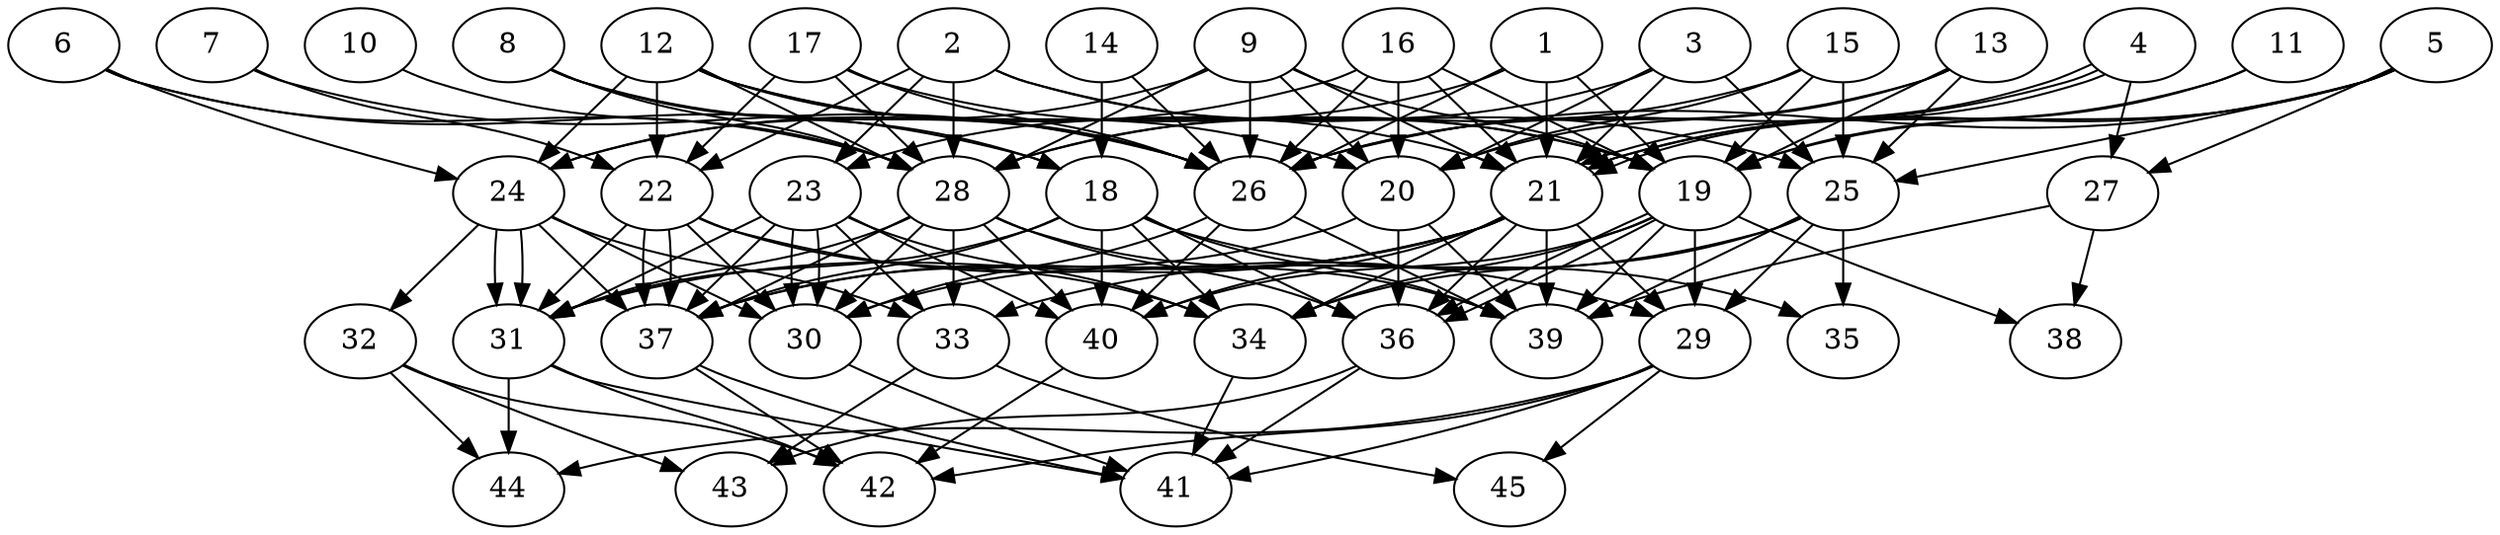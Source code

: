 // DAG automatically generated by daggen at Thu Oct  3 14:07:24 2019
// ./daggen --dot -n 45 --ccr 0.5 --fat 0.7 --regular 0.5 --density 0.7 --mindata 5242880 --maxdata 52428800 
digraph G {
  1 [size="38025216", alpha="0.14", expect_size="19012608"] 
  1 -> 19 [size ="19012608"]
  1 -> 21 [size ="19012608"]
  1 -> 23 [size ="19012608"]
  1 -> 26 [size ="19012608"]
  2 [size="47613952", alpha="0.07", expect_size="23806976"] 
  2 -> 19 [size ="23806976"]
  2 -> 22 [size ="23806976"]
  2 -> 23 [size ="23806976"]
  2 -> 25 [size ="23806976"]
  2 -> 28 [size ="23806976"]
  3 [size="48025600", alpha="0.20", expect_size="24012800"] 
  3 -> 20 [size ="24012800"]
  3 -> 21 [size ="24012800"]
  3 -> 25 [size ="24012800"]
  3 -> 28 [size ="24012800"]
  4 [size="80728064", alpha="0.07", expect_size="40364032"] 
  4 -> 21 [size ="40364032"]
  4 -> 21 [size ="40364032"]
  4 -> 26 [size ="40364032"]
  4 -> 27 [size ="40364032"]
  5 [size="19212288", alpha="0.11", expect_size="9606144"] 
  5 -> 19 [size ="9606144"]
  5 -> 21 [size ="9606144"]
  5 -> 25 [size ="9606144"]
  5 -> 26 [size ="9606144"]
  5 -> 27 [size ="9606144"]
  6 [size="81094656", alpha="0.08", expect_size="40547328"] 
  6 -> 18 [size ="40547328"]
  6 -> 24 [size ="40547328"]
  6 -> 28 [size ="40547328"]
  7 [size="100597760", alpha="0.15", expect_size="50298880"] 
  7 -> 22 [size ="50298880"]
  7 -> 26 [size ="50298880"]
  8 [size="43194368", alpha="0.19", expect_size="21597184"] 
  8 -> 18 [size ="21597184"]
  8 -> 26 [size ="21597184"]
  8 -> 28 [size ="21597184"]
  9 [size="13864960", alpha="0.01", expect_size="6932480"] 
  9 -> 19 [size ="6932480"]
  9 -> 20 [size ="6932480"]
  9 -> 21 [size ="6932480"]
  9 -> 24 [size ="6932480"]
  9 -> 26 [size ="6932480"]
  9 -> 28 [size ="6932480"]
  10 [size="83367936", alpha="0.09", expect_size="41683968"] 
  10 -> 28 [size ="41683968"]
  11 [size="102856704", alpha="0.18", expect_size="51428352"] 
  11 -> 19 [size ="51428352"]
  11 -> 21 [size ="51428352"]
  12 [size="73590784", alpha="0.04", expect_size="36795392"] 
  12 -> 20 [size ="36795392"]
  12 -> 21 [size ="36795392"]
  12 -> 22 [size ="36795392"]
  12 -> 24 [size ="36795392"]
  12 -> 26 [size ="36795392"]
  12 -> 28 [size ="36795392"]
  13 [size="11423744", alpha="0.10", expect_size="5711872"] 
  13 -> 19 [size ="5711872"]
  13 -> 20 [size ="5711872"]
  13 -> 25 [size ="5711872"]
  13 -> 26 [size ="5711872"]
  14 [size="103899136", alpha="0.17", expect_size="51949568"] 
  14 -> 18 [size ="51949568"]
  14 -> 26 [size ="51949568"]
  15 [size="44451840", alpha="0.15", expect_size="22225920"] 
  15 -> 19 [size ="22225920"]
  15 -> 20 [size ="22225920"]
  15 -> 25 [size ="22225920"]
  15 -> 28 [size ="22225920"]
  16 [size="94025728", alpha="0.13", expect_size="47012864"] 
  16 -> 19 [size ="47012864"]
  16 -> 20 [size ="47012864"]
  16 -> 21 [size ="47012864"]
  16 -> 24 [size ="47012864"]
  16 -> 26 [size ="47012864"]
  17 [size="35799040", alpha="0.17", expect_size="17899520"] 
  17 -> 19 [size ="17899520"]
  17 -> 22 [size ="17899520"]
  17 -> 26 [size ="17899520"]
  17 -> 28 [size ="17899520"]
  18 [size="12578816", alpha="0.03", expect_size="6289408"] 
  18 -> 31 [size ="6289408"]
  18 -> 34 [size ="6289408"]
  18 -> 35 [size ="6289408"]
  18 -> 36 [size ="6289408"]
  18 -> 37 [size ="6289408"]
  18 -> 39 [size ="6289408"]
  18 -> 40 [size ="6289408"]
  19 [size="102901760", alpha="0.13", expect_size="51450880"] 
  19 -> 29 [size ="51450880"]
  19 -> 34 [size ="51450880"]
  19 -> 36 [size ="51450880"]
  19 -> 36 [size ="51450880"]
  19 -> 38 [size ="51450880"]
  19 -> 39 [size ="51450880"]
  19 -> 40 [size ="51450880"]
  20 [size="11692032", alpha="0.09", expect_size="5846016"] 
  20 -> 36 [size ="5846016"]
  20 -> 37 [size ="5846016"]
  20 -> 39 [size ="5846016"]
  21 [size="51900416", alpha="0.10", expect_size="25950208"] 
  21 -> 29 [size ="25950208"]
  21 -> 30 [size ="25950208"]
  21 -> 31 [size ="25950208"]
  21 -> 34 [size ="25950208"]
  21 -> 36 [size ="25950208"]
  21 -> 37 [size ="25950208"]
  21 -> 39 [size ="25950208"]
  21 -> 40 [size ="25950208"]
  22 [size="43538432", alpha="0.20", expect_size="21769216"] 
  22 -> 29 [size ="21769216"]
  22 -> 30 [size ="21769216"]
  22 -> 31 [size ="21769216"]
  22 -> 34 [size ="21769216"]
  22 -> 37 [size ="21769216"]
  22 -> 37 [size ="21769216"]
  23 [size="60844032", alpha="0.17", expect_size="30422016"] 
  23 -> 30 [size ="30422016"]
  23 -> 30 [size ="30422016"]
  23 -> 31 [size ="30422016"]
  23 -> 33 [size ="30422016"]
  23 -> 34 [size ="30422016"]
  23 -> 37 [size ="30422016"]
  23 -> 40 [size ="30422016"]
  24 [size="12333056", alpha="0.09", expect_size="6166528"] 
  24 -> 30 [size ="6166528"]
  24 -> 31 [size ="6166528"]
  24 -> 31 [size ="6166528"]
  24 -> 32 [size ="6166528"]
  24 -> 33 [size ="6166528"]
  24 -> 37 [size ="6166528"]
  25 [size="91635712", alpha="0.03", expect_size="45817856"] 
  25 -> 29 [size ="45817856"]
  25 -> 33 [size ="45817856"]
  25 -> 34 [size ="45817856"]
  25 -> 35 [size ="45817856"]
  25 -> 39 [size ="45817856"]
  26 [size="69466112", alpha="0.13", expect_size="34733056"] 
  26 -> 30 [size ="34733056"]
  26 -> 39 [size ="34733056"]
  26 -> 40 [size ="34733056"]
  27 [size="38316032", alpha="0.01", expect_size="19158016"] 
  27 -> 38 [size ="19158016"]
  27 -> 39 [size ="19158016"]
  28 [size="25513984", alpha="0.16", expect_size="12756992"] 
  28 -> 30 [size ="12756992"]
  28 -> 31 [size ="12756992"]
  28 -> 33 [size ="12756992"]
  28 -> 36 [size ="12756992"]
  28 -> 37 [size ="12756992"]
  28 -> 39 [size ="12756992"]
  28 -> 40 [size ="12756992"]
  29 [size="40972288", alpha="0.12", expect_size="20486144"] 
  29 -> 41 [size ="20486144"]
  29 -> 42 [size ="20486144"]
  29 -> 44 [size ="20486144"]
  29 -> 45 [size ="20486144"]
  30 [size="103430144", alpha="0.03", expect_size="51715072"] 
  30 -> 41 [size ="51715072"]
  31 [size="51142656", alpha="0.14", expect_size="25571328"] 
  31 -> 41 [size ="25571328"]
  31 -> 42 [size ="25571328"]
  31 -> 44 [size ="25571328"]
  32 [size="100392960", alpha="0.18", expect_size="50196480"] 
  32 -> 42 [size ="50196480"]
  32 -> 43 [size ="50196480"]
  32 -> 44 [size ="50196480"]
  33 [size="99565568", alpha="0.02", expect_size="49782784"] 
  33 -> 43 [size ="49782784"]
  33 -> 45 [size ="49782784"]
  34 [size="86204416", alpha="0.06", expect_size="43102208"] 
  34 -> 41 [size ="43102208"]
  35 [size="36179968", alpha="0.18", expect_size="18089984"] 
  36 [size="52590592", alpha="0.07", expect_size="26295296"] 
  36 -> 41 [size ="26295296"]
  36 -> 43 [size ="26295296"]
  37 [size="17303552", alpha="0.01", expect_size="8651776"] 
  37 -> 41 [size ="8651776"]
  37 -> 42 [size ="8651776"]
  38 [size="20432896", alpha="0.16", expect_size="10216448"] 
  39 [size="94685184", alpha="0.11", expect_size="47342592"] 
  40 [size="54700032", alpha="0.05", expect_size="27350016"] 
  40 -> 42 [size ="27350016"]
  41 [size="67729408", alpha="0.09", expect_size="33864704"] 
  42 [size="37402624", alpha="0.19", expect_size="18701312"] 
  43 [size="26824704", alpha="0.01", expect_size="13412352"] 
  44 [size="36937728", alpha="0.02", expect_size="18468864"] 
  45 [size="66783232", alpha="0.01", expect_size="33391616"] 
}

